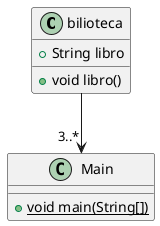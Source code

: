 @startuml
class bilioteca {
+String libro
+ void libro()
}
class Main {
+ {static} void main(String[])
}
bilioteca --> "3..*" Main
@enduml
